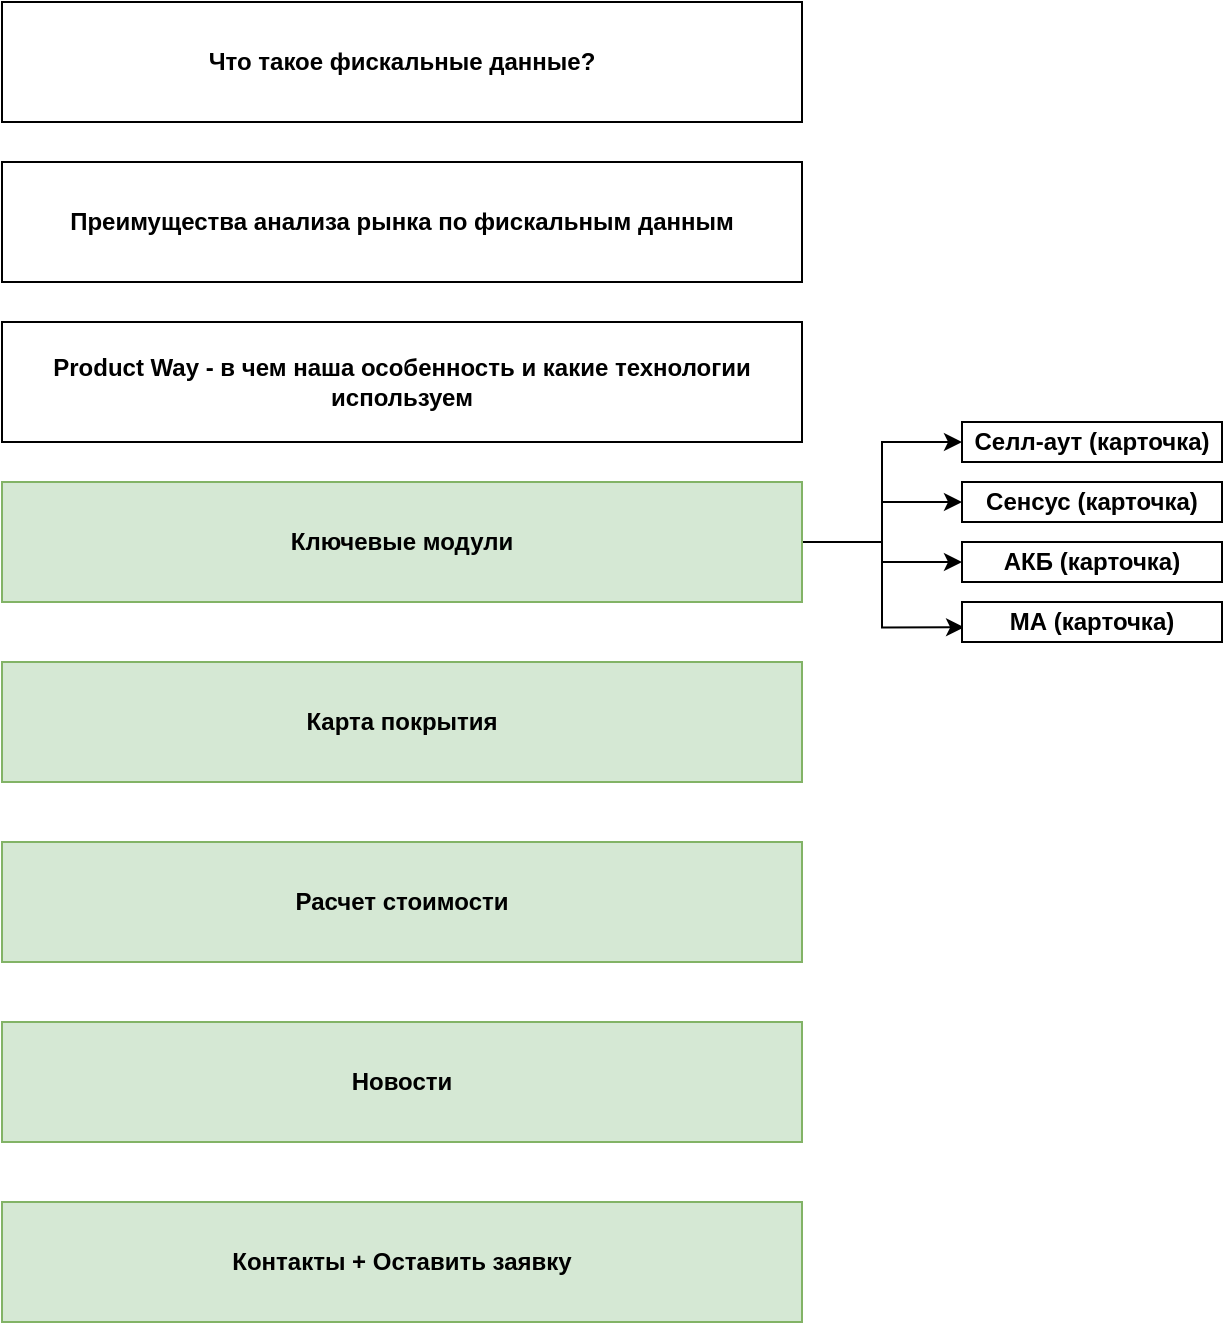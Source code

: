 <mxfile version="14.2.9" type="github">
  <diagram id="H3-4zY_dl16-pE3fcs3A" name="Page-1">
    <mxGraphModel dx="1021" dy="564" grid="1" gridSize="10" guides="1" tooltips="1" connect="1" arrows="1" fold="1" page="1" pageScale="1" pageWidth="827" pageHeight="1169" math="0" shadow="0">
      <root>
        <mxCell id="0" />
        <mxCell id="1" parent="0" />
        <mxCell id="qgN8fIEhzLymv8GiFc2B-1" value="&lt;b&gt;Что такое фискальные данные?&lt;br&gt;&lt;/b&gt;" style="rounded=0;whiteSpace=wrap;html=1;" vertex="1" parent="1">
          <mxGeometry x="120" y="20" width="400" height="60" as="geometry" />
        </mxCell>
        <mxCell id="qgN8fIEhzLymv8GiFc2B-2" value="Преимущества анализа рынка по фискальным данным" style="rounded=0;whiteSpace=wrap;html=1;fontStyle=1" vertex="1" parent="1">
          <mxGeometry x="120" y="100" width="400" height="60" as="geometry" />
        </mxCell>
        <mxCell id="qgN8fIEhzLymv8GiFc2B-3" value="Product Way - в чем наша особенность и какие технологии используем" style="rounded=0;whiteSpace=wrap;html=1;fontStyle=1" vertex="1" parent="1">
          <mxGeometry x="120" y="180" width="400" height="60" as="geometry" />
        </mxCell>
        <mxCell id="qgN8fIEhzLymv8GiFc2B-13" style="edgeStyle=orthogonalEdgeStyle;rounded=0;orthogonalLoop=1;jettySize=auto;html=1;exitX=1;exitY=0.5;exitDx=0;exitDy=0;entryX=0;entryY=0.5;entryDx=0;entryDy=0;" edge="1" parent="1" source="qgN8fIEhzLymv8GiFc2B-4" target="qgN8fIEhzLymv8GiFc2B-11">
          <mxGeometry relative="1" as="geometry" />
        </mxCell>
        <mxCell id="qgN8fIEhzLymv8GiFc2B-14" style="edgeStyle=orthogonalEdgeStyle;rounded=0;orthogonalLoop=1;jettySize=auto;html=1;exitX=1;exitY=0.5;exitDx=0;exitDy=0;entryX=0;entryY=0.5;entryDx=0;entryDy=0;" edge="1" parent="1" source="qgN8fIEhzLymv8GiFc2B-4" target="qgN8fIEhzLymv8GiFc2B-9">
          <mxGeometry relative="1" as="geometry" />
        </mxCell>
        <mxCell id="qgN8fIEhzLymv8GiFc2B-15" style="edgeStyle=orthogonalEdgeStyle;rounded=0;orthogonalLoop=1;jettySize=auto;html=1;exitX=1;exitY=0.5;exitDx=0;exitDy=0;entryX=0;entryY=0.5;entryDx=0;entryDy=0;" edge="1" parent="1" source="qgN8fIEhzLymv8GiFc2B-4" target="qgN8fIEhzLymv8GiFc2B-10">
          <mxGeometry relative="1" as="geometry" />
        </mxCell>
        <mxCell id="qgN8fIEhzLymv8GiFc2B-16" style="edgeStyle=orthogonalEdgeStyle;rounded=0;orthogonalLoop=1;jettySize=auto;html=1;exitX=1;exitY=0.5;exitDx=0;exitDy=0;entryX=0.008;entryY=0.633;entryDx=0;entryDy=0;entryPerimeter=0;" edge="1" parent="1" source="qgN8fIEhzLymv8GiFc2B-4" target="qgN8fIEhzLymv8GiFc2B-12">
          <mxGeometry relative="1" as="geometry" />
        </mxCell>
        <mxCell id="qgN8fIEhzLymv8GiFc2B-4" value="Ключевые модули" style="rounded=0;whiteSpace=wrap;html=1;fontStyle=1;fillColor=#d5e8d4;strokeColor=#82b366;" vertex="1" parent="1">
          <mxGeometry x="120" y="260" width="400" height="60" as="geometry" />
        </mxCell>
        <mxCell id="qgN8fIEhzLymv8GiFc2B-5" value="Карта покрытия" style="rounded=0;whiteSpace=wrap;html=1;fontStyle=1;fillColor=#d5e8d4;strokeColor=#82b366;" vertex="1" parent="1">
          <mxGeometry x="120" y="350" width="400" height="60" as="geometry" />
        </mxCell>
        <mxCell id="qgN8fIEhzLymv8GiFc2B-6" value="Расчет стоимости" style="rounded=0;whiteSpace=wrap;html=1;fontStyle=1;fillColor=#d5e8d4;strokeColor=#82b366;" vertex="1" parent="1">
          <mxGeometry x="120" y="440" width="400" height="60" as="geometry" />
        </mxCell>
        <mxCell id="qgN8fIEhzLymv8GiFc2B-7" value="Новости" style="rounded=0;whiteSpace=wrap;html=1;fontStyle=1;fillColor=#d5e8d4;strokeColor=#82b366;" vertex="1" parent="1">
          <mxGeometry x="120" y="530" width="400" height="60" as="geometry" />
        </mxCell>
        <mxCell id="qgN8fIEhzLymv8GiFc2B-8" value="Контакты + Оставить заявку" style="rounded=0;whiteSpace=wrap;html=1;fontStyle=1;fillColor=#d5e8d4;strokeColor=#82b366;" vertex="1" parent="1">
          <mxGeometry x="120" y="620" width="400" height="60" as="geometry" />
        </mxCell>
        <mxCell id="qgN8fIEhzLymv8GiFc2B-9" value="Сенсус (карточка)" style="rounded=0;whiteSpace=wrap;html=1;fontStyle=1" vertex="1" parent="1">
          <mxGeometry x="600" y="260" width="130" height="20" as="geometry" />
        </mxCell>
        <mxCell id="qgN8fIEhzLymv8GiFc2B-10" value="АКБ (карточка)" style="rounded=0;whiteSpace=wrap;html=1;fontStyle=1" vertex="1" parent="1">
          <mxGeometry x="600" y="290" width="130" height="20" as="geometry" />
        </mxCell>
        <mxCell id="qgN8fIEhzLymv8GiFc2B-11" value="Селл-аут (карточка)" style="rounded=0;whiteSpace=wrap;html=1;fontStyle=1" vertex="1" parent="1">
          <mxGeometry x="600" y="230" width="130" height="20" as="geometry" />
        </mxCell>
        <mxCell id="qgN8fIEhzLymv8GiFc2B-12" value="МА (карточка)" style="rounded=0;whiteSpace=wrap;html=1;fontStyle=1" vertex="1" parent="1">
          <mxGeometry x="600" y="320" width="130" height="20" as="geometry" />
        </mxCell>
      </root>
    </mxGraphModel>
  </diagram>
</mxfile>
